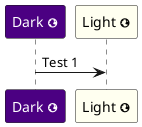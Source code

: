 {
  "sha1": "pcsubtoza1auizld6py5tb5ejg4ws63",
  "insertion": {
    "when": "2024-06-04T17:28:41.012Z",
    "url": "https://forum.plantuml.net/13879/report-automatic-text-color-will-crash-participant-includes",
    "user": "plantuml@gmail.com"
  }
}
@startuml
skinparam ParticipantFontColor automatic
participant "Dark <&globe>" as dark #indigo
participant "Light <&globe>" as light #ivory
' The addition of an icon to the text displayed in the above participants causes
' a crash
dark -> light: Test 1
@enduml
